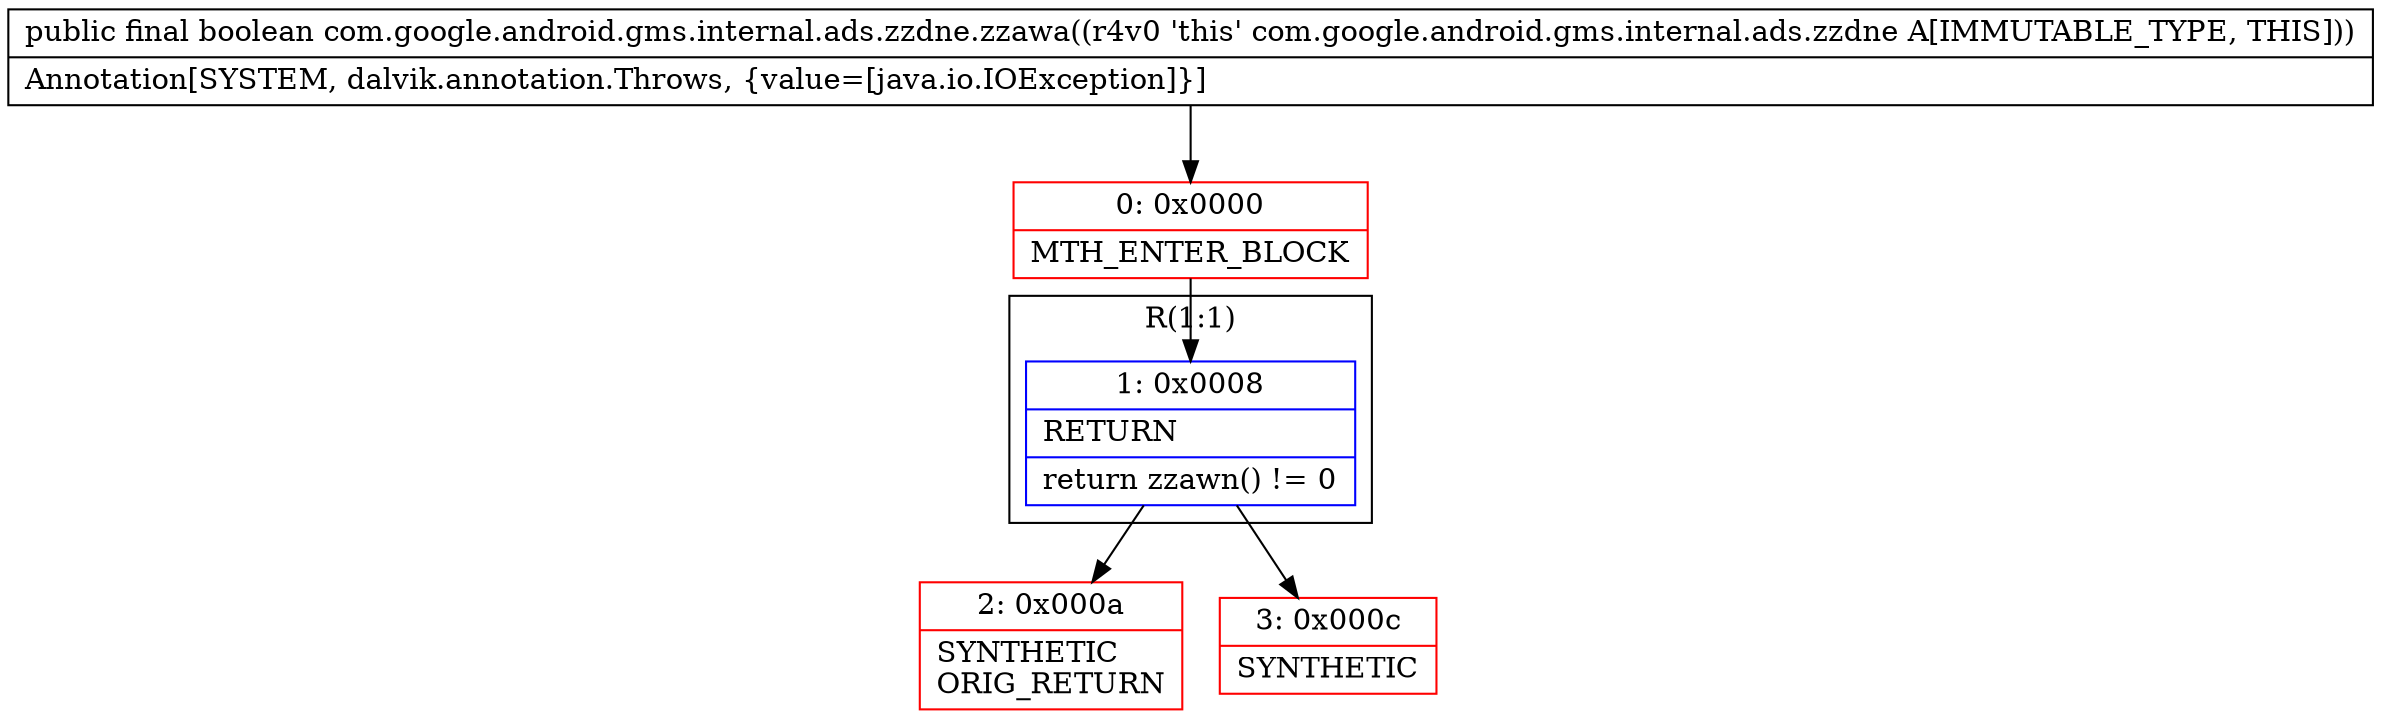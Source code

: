 digraph "CFG forcom.google.android.gms.internal.ads.zzdne.zzawa()Z" {
subgraph cluster_Region_374000659 {
label = "R(1:1)";
node [shape=record,color=blue];
Node_1 [shape=record,label="{1\:\ 0x0008|RETURN\l|return zzawn() != 0\l}"];
}
Node_0 [shape=record,color=red,label="{0\:\ 0x0000|MTH_ENTER_BLOCK\l}"];
Node_2 [shape=record,color=red,label="{2\:\ 0x000a|SYNTHETIC\lORIG_RETURN\l}"];
Node_3 [shape=record,color=red,label="{3\:\ 0x000c|SYNTHETIC\l}"];
MethodNode[shape=record,label="{public final boolean com.google.android.gms.internal.ads.zzdne.zzawa((r4v0 'this' com.google.android.gms.internal.ads.zzdne A[IMMUTABLE_TYPE, THIS]))  | Annotation[SYSTEM, dalvik.annotation.Throws, \{value=[java.io.IOException]\}]\l}"];
MethodNode -> Node_0;
Node_1 -> Node_2;
Node_1 -> Node_3;
Node_0 -> Node_1;
}

